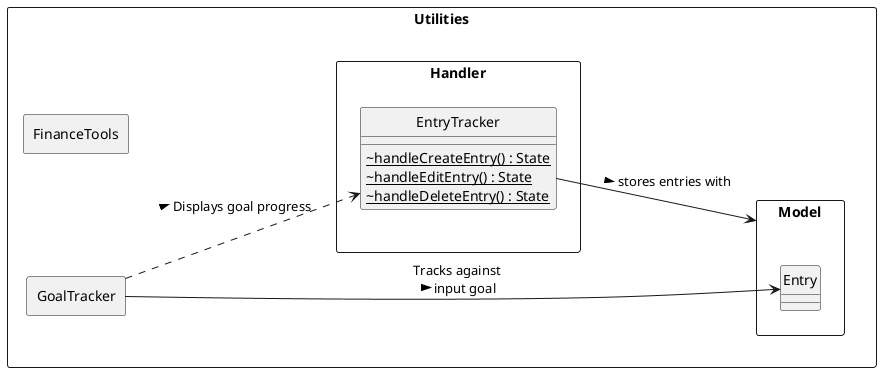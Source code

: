 @startuml
hide circle
skinparam classAttributeIconSize 0
skinparam BoxPadding 50
skinparam shadowing false
left to right direction


skinparam package<<Layout>> {
  borderColor Transparent
  backgroundColor Transparent
  fontColor Transparent
  stereotypeFontColor Transparent
}

rectangle Utilities {

rectangle FinanceTools{
}

rectangle GoalTracker {
}

rectangle Model {
    class Entry {
    }
}

rectangle Handler {
    class EntryTracker {
        ~ {static} handleCreateEntry() : State
        ~ {static} handleEditEntry() : State
        ~ {static} handleDeleteEntry() : State
    }

    EntryTracker --> Model : stores entries with >
}


GoalTracker --> Entry : Tracks against \n input goal >
GoalTracker ..> EntryTracker : Displays goal progress >


Handler -[hidden]- Model
}

@enduml